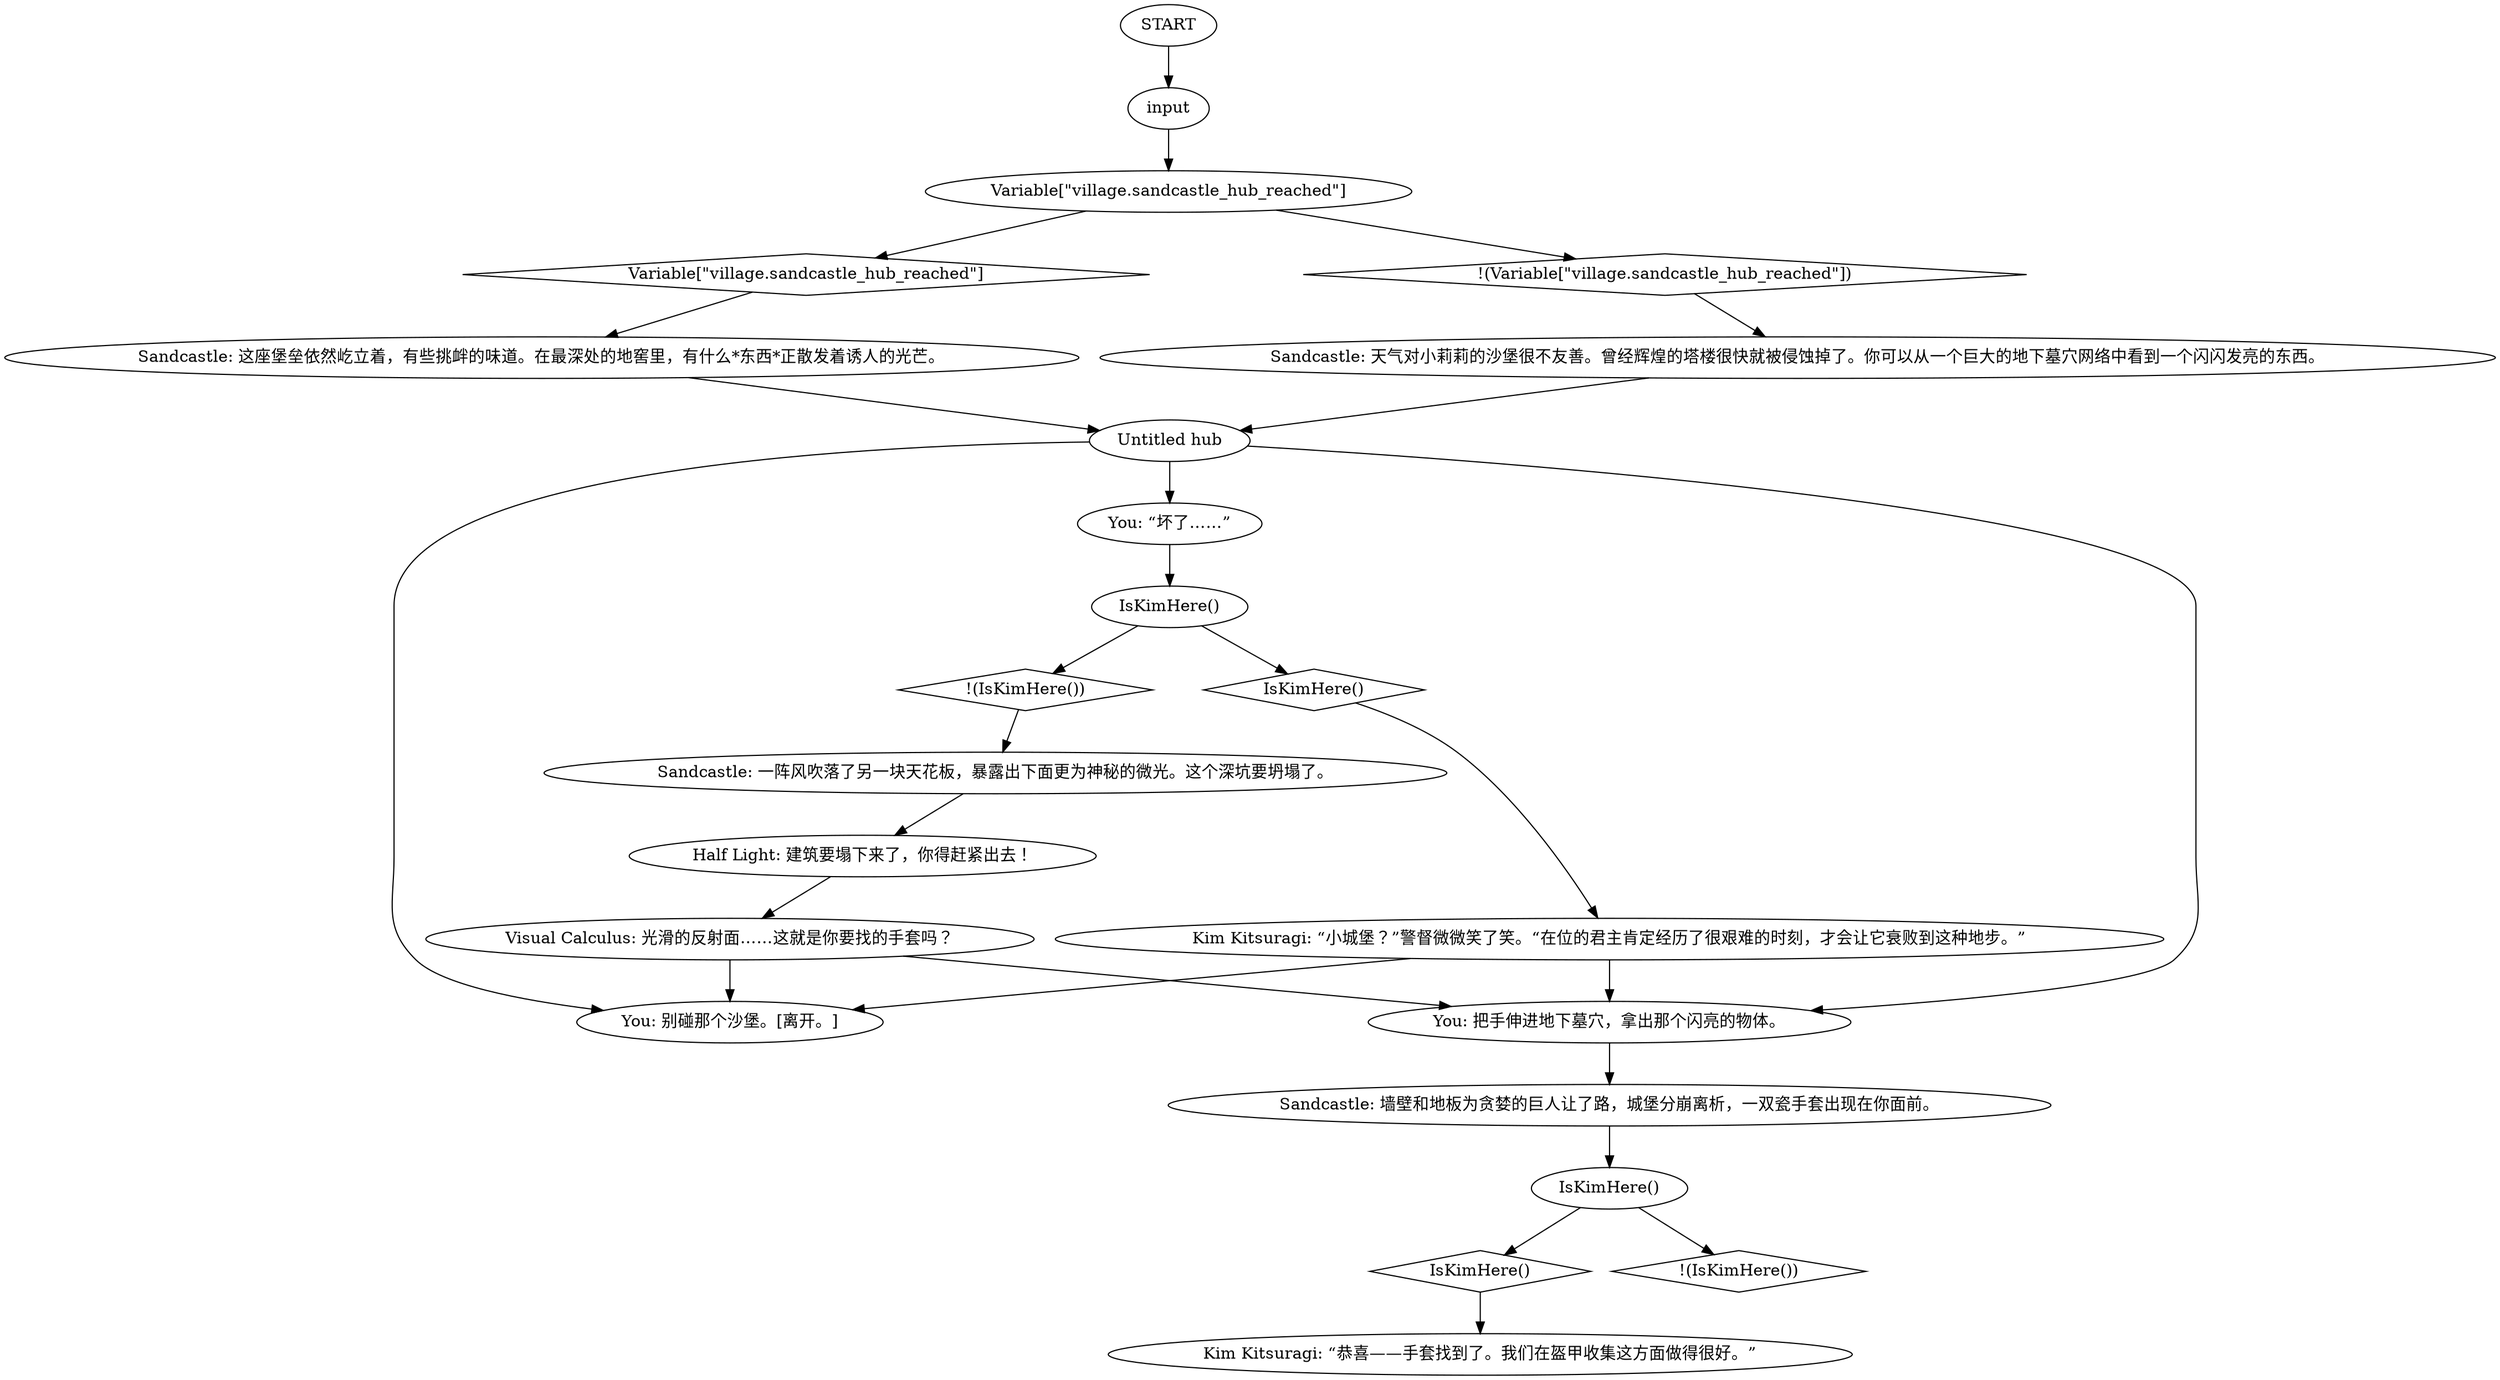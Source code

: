# VILLAGE / LILLY SANDCASTLE
# This is the interaction dialogue with Lilly's Little Sandcastle, where she hid the gloves.
# ==================================================
digraph G {
	  0 [label="START"];
	  1 [label="input"];
	  2 [label="You: 别碰那个沙堡。[离开。]"];
	  3 [label="Variable[\"village.sandcastle_hub_reached\"]"];
	  4 [label="Variable[\"village.sandcastle_hub_reached\"]", shape=diamond];
	  5 [label="!(Variable[\"village.sandcastle_hub_reached\"])", shape=diamond];
	  6 [label="You: 把手伸进地下墓穴，拿出那个闪亮的物体。"];
	  8 [label="IsKimHere()"];
	  9 [label="IsKimHere()", shape=diamond];
	  10 [label="!(IsKimHere())", shape=diamond];
	  11 [label="Sandcastle: 一阵风吹落了另一块天花板，暴露出下面更为神秘的微光。这个深坑要坍塌了。"];
	  12 [label="Half Light: 建筑要塌下来了，你得赶紧出去！"];
	  13 [label="Kim Kitsuragi: “恭喜——手套找到了。我们在盔甲收集这方面做得很好。”"];
	  14 [label="Kim Kitsuragi: “小城堡？”警督微微笑了笑。“在位的君主肯定经历了很艰难的时刻，才会让它衰败到这种地步。”"];
	  15 [label="IsKimHere()"];
	  16 [label="IsKimHere()", shape=diamond];
	  17 [label="!(IsKimHere())", shape=diamond];
	  18 [label="Sandcastle: 墙壁和地板为贪婪的巨人让了路，城堡分崩离析，一双瓷手套出现在你面前。"];
	  19 [label="Sandcastle: 这座堡垒依然屹立着，有些挑衅的味道。在最深处的地窖里，有什么*东西*正散发着诱人的光芒。"];
	  20 [label="Untitled hub"];
	  21 [label="Sandcastle: 天气对小莉莉的沙堡很不友善。曾经辉煌的塔楼很快就被侵蚀掉了。你可以从一个巨大的地下墓穴网络中看到一个闪闪发亮的东西。"];
	  22 [label="Visual Calculus: 光滑的反射面……这就是你要找的手套吗？"];
	  23 [label="You: “坏了……”"];
	  0 -> 1
	  1 -> 3
	  3 -> 4
	  3 -> 5
	  4 -> 19
	  5 -> 21
	  6 -> 18
	  8 -> 9
	  8 -> 10
	  9 -> 13
	  11 -> 12
	  12 -> 22
	  14 -> 2
	  14 -> 6
	  15 -> 16
	  15 -> 17
	  16 -> 14
	  17 -> 11
	  18 -> 8
	  19 -> 20
	  20 -> 2
	  20 -> 6
	  20 -> 23
	  21 -> 20
	  22 -> 2
	  22 -> 6
	  23 -> 15
}

